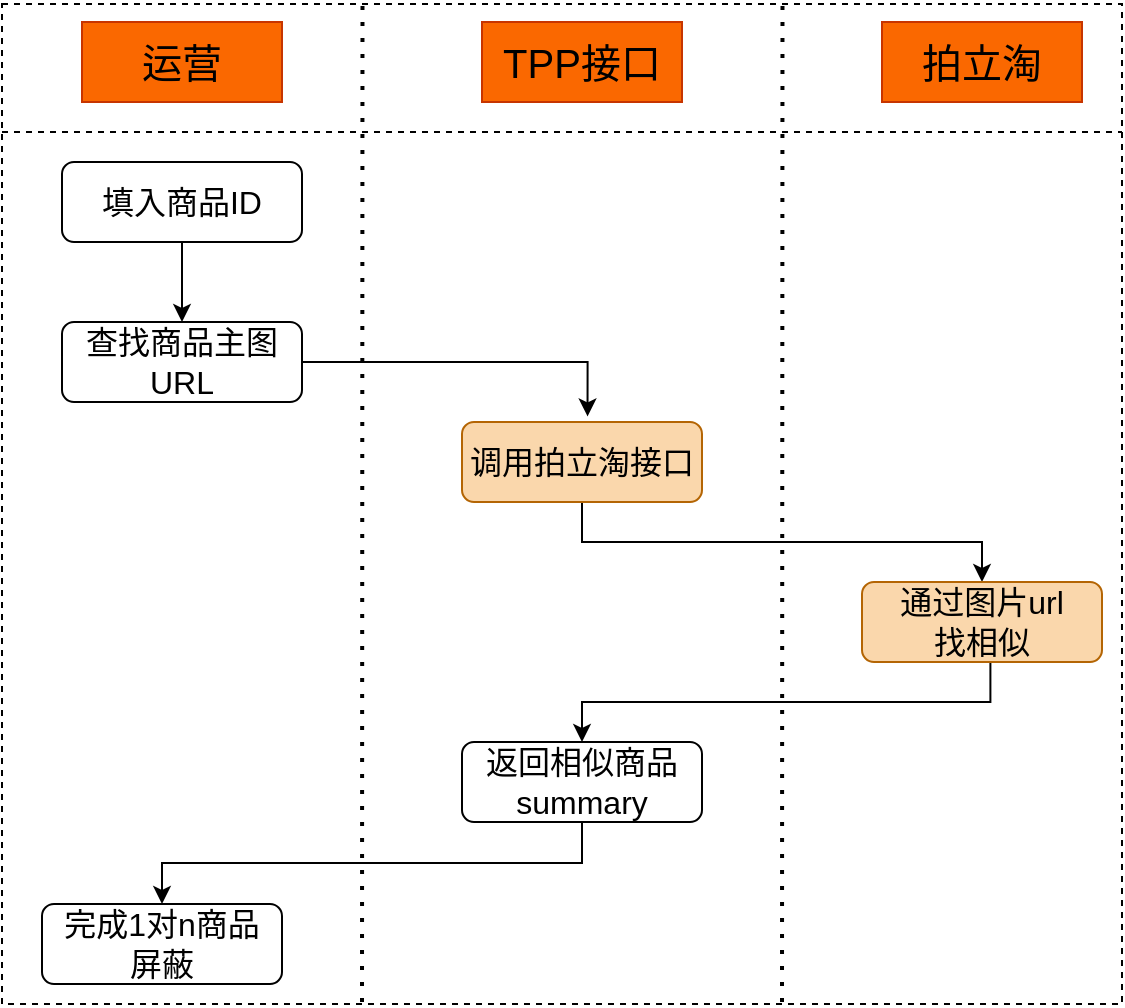 <mxfile version="14.9.5" type="github">
  <diagram id="sIemllTpQsOBeDZOYHDE" name="Page-1">
    <mxGraphModel dx="839" dy="519" grid="0" gridSize="10" guides="1" tooltips="1" connect="1" arrows="1" fold="1" page="1" pageScale="1" pageWidth="850" pageHeight="1100" math="0" shadow="0">
      <root>
        <mxCell id="0" />
        <mxCell id="1" parent="0" />
        <mxCell id="-XM3w6noAKFkYnl8Hoz7-1" value="&lt;font style=&quot;font-size: 20px&quot;&gt;拍立淘&lt;/font&gt;" style="rounded=0;whiteSpace=wrap;html=1;fillColor=#fa6800;strokeColor=#C73500;fontColor=#000000;" parent="1" vertex="1">
          <mxGeometry x="580" y="490" width="100" height="40" as="geometry" />
        </mxCell>
        <mxCell id="-XM3w6noAKFkYnl8Hoz7-2" style="edgeStyle=orthogonalEdgeStyle;rounded=0;orthogonalLoop=1;jettySize=auto;html=1;exitX=0.5;exitY=1;exitDx=0;exitDy=0;entryX=0.5;entryY=0;entryDx=0;entryDy=0;" parent="1" source="-XM3w6noAKFkYnl8Hoz7-3" target="-XM3w6noAKFkYnl8Hoz7-5" edge="1">
          <mxGeometry relative="1" as="geometry" />
        </mxCell>
        <mxCell id="-XM3w6noAKFkYnl8Hoz7-3" value="&lt;font style=&quot;font-size: 16px&quot;&gt;填入商品ID&lt;/font&gt;" style="rounded=1;whiteSpace=wrap;html=1;fontSize=12;glass=0;strokeWidth=1;shadow=0;" parent="1" vertex="1">
          <mxGeometry x="170" y="560" width="120" height="40" as="geometry" />
        </mxCell>
        <mxCell id="-XM3w6noAKFkYnl8Hoz7-4" style="edgeStyle=orthogonalEdgeStyle;rounded=0;orthogonalLoop=1;jettySize=auto;html=1;entryX=0.523;entryY=-0.07;entryDx=0;entryDy=0;entryPerimeter=0;" parent="1" source="-XM3w6noAKFkYnl8Hoz7-5" target="-XM3w6noAKFkYnl8Hoz7-9" edge="1">
          <mxGeometry relative="1" as="geometry" />
        </mxCell>
        <mxCell id="-XM3w6noAKFkYnl8Hoz7-5" value="&lt;span style=&quot;font-size: 16px&quot;&gt;查找商品主图URL&lt;/span&gt;" style="rounded=1;whiteSpace=wrap;html=1;fontSize=12;glass=0;strokeWidth=1;shadow=0;" parent="1" vertex="1">
          <mxGeometry x="170" y="640" width="120" height="40" as="geometry" />
        </mxCell>
        <mxCell id="-XM3w6noAKFkYnl8Hoz7-6" value="&lt;font style=&quot;font-size: 20px&quot;&gt;运营&lt;/font&gt;" style="rounded=0;whiteSpace=wrap;html=1;fillColor=#fa6800;strokeColor=#C73500;fontColor=#000000;" parent="1" vertex="1">
          <mxGeometry x="180" y="490" width="100" height="40" as="geometry" />
        </mxCell>
        <mxCell id="-XM3w6noAKFkYnl8Hoz7-7" value="&lt;font style=&quot;font-size: 20px&quot;&gt;TPP接口&lt;/font&gt;" style="rounded=0;whiteSpace=wrap;html=1;fillColor=#fa6800;strokeColor=#C73500;fontColor=#000000;" parent="1" vertex="1">
          <mxGeometry x="380" y="490" width="100" height="40" as="geometry" />
        </mxCell>
        <mxCell id="-XM3w6noAKFkYnl8Hoz7-8" style="edgeStyle=orthogonalEdgeStyle;rounded=0;orthogonalLoop=1;jettySize=auto;html=1;exitX=0.5;exitY=1;exitDx=0;exitDy=0;" parent="1" source="-XM3w6noAKFkYnl8Hoz7-9" target="-XM3w6noAKFkYnl8Hoz7-11" edge="1">
          <mxGeometry relative="1" as="geometry" />
        </mxCell>
        <mxCell id="-XM3w6noAKFkYnl8Hoz7-9" value="&lt;span style=&quot;font-size: 16px&quot;&gt;调用拍立淘接口&lt;/span&gt;" style="rounded=1;whiteSpace=wrap;html=1;fontSize=12;glass=0;strokeWidth=1;shadow=0;fillColor=#fad7ac;strokeColor=#b46504;" parent="1" vertex="1">
          <mxGeometry x="370" y="690" width="120" height="40" as="geometry" />
        </mxCell>
        <mxCell id="-XM3w6noAKFkYnl8Hoz7-10" style="edgeStyle=orthogonalEdgeStyle;rounded=0;orthogonalLoop=1;jettySize=auto;html=1;entryX=0.5;entryY=0;entryDx=0;entryDy=0;exitX=0.535;exitY=0.989;exitDx=0;exitDy=0;exitPerimeter=0;" parent="1" source="-XM3w6noAKFkYnl8Hoz7-11" target="-XM3w6noAKFkYnl8Hoz7-13" edge="1">
          <mxGeometry relative="1" as="geometry">
            <Array as="points">
              <mxPoint x="634" y="830" />
              <mxPoint x="430" y="830" />
            </Array>
          </mxGeometry>
        </mxCell>
        <mxCell id="-XM3w6noAKFkYnl8Hoz7-11" value="&lt;span style=&quot;font-size: 16px&quot;&gt;通过图片url&lt;br&gt;找相似&lt;/span&gt;" style="rounded=1;whiteSpace=wrap;html=1;fontSize=12;glass=0;strokeWidth=1;shadow=0;fillColor=#fad7ac;strokeColor=#b46504;" parent="1" vertex="1">
          <mxGeometry x="570" y="770" width="120" height="40" as="geometry" />
        </mxCell>
        <mxCell id="-XM3w6noAKFkYnl8Hoz7-12" style="edgeStyle=orthogonalEdgeStyle;rounded=0;orthogonalLoop=1;jettySize=auto;html=1;exitX=0.5;exitY=1;exitDx=0;exitDy=0;" parent="1" source="-XM3w6noAKFkYnl8Hoz7-13" target="-XM3w6noAKFkYnl8Hoz7-14" edge="1">
          <mxGeometry relative="1" as="geometry" />
        </mxCell>
        <mxCell id="-XM3w6noAKFkYnl8Hoz7-13" value="&lt;span style=&quot;font-size: 16px&quot;&gt;返回相似商品summary&lt;/span&gt;" style="rounded=1;whiteSpace=wrap;html=1;fontSize=12;glass=0;strokeWidth=1;shadow=0;" parent="1" vertex="1">
          <mxGeometry x="370" y="850" width="120" height="40" as="geometry" />
        </mxCell>
        <mxCell id="-XM3w6noAKFkYnl8Hoz7-14" value="&lt;span style=&quot;font-size: 16px&quot;&gt;完成1对n商品&lt;/span&gt;&lt;br style=&quot;font-size: 16px&quot;&gt;&lt;span style=&quot;font-size: 16px&quot;&gt;屏蔽&lt;/span&gt;" style="rounded=1;whiteSpace=wrap;html=1;fontSize=12;glass=0;strokeWidth=1;shadow=0;" parent="1" vertex="1">
          <mxGeometry x="160" y="931" width="120" height="40" as="geometry" />
        </mxCell>
        <mxCell id="cIXpdhwjzoOseu9cKc8g-1" value="" style="rounded=0;whiteSpace=wrap;html=1;fillColor=none;dashed=1;" vertex="1" parent="1">
          <mxGeometry x="140" y="481" width="560" height="500" as="geometry" />
        </mxCell>
        <mxCell id="cIXpdhwjzoOseu9cKc8g-3" value="" style="endArrow=none;dashed=1;html=1;dashPattern=1 3;strokeWidth=2;" edge="1" parent="1">
          <mxGeometry width="50" height="50" relative="1" as="geometry">
            <mxPoint x="320" y="980" as="sourcePoint" />
            <mxPoint x="320.25" y="480" as="targetPoint" />
          </mxGeometry>
        </mxCell>
        <mxCell id="cIXpdhwjzoOseu9cKc8g-4" value="" style="line;strokeWidth=1;html=1;dashed=1;fillColor=none;" vertex="1" parent="1">
          <mxGeometry x="140" y="540" width="560" height="10" as="geometry" />
        </mxCell>
        <mxCell id="cIXpdhwjzoOseu9cKc8g-6" value="" style="endArrow=none;dashed=1;html=1;dashPattern=1 3;strokeWidth=2;" edge="1" parent="1">
          <mxGeometry width="50" height="50" relative="1" as="geometry">
            <mxPoint x="530" y="980.0" as="sourcePoint" />
            <mxPoint x="530.25" y="480" as="targetPoint" />
          </mxGeometry>
        </mxCell>
      </root>
    </mxGraphModel>
  </diagram>
</mxfile>

